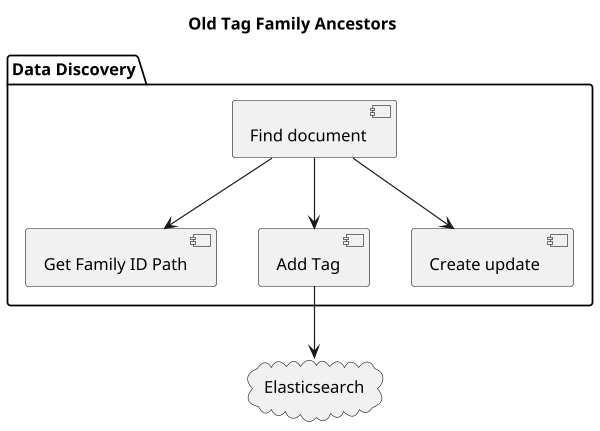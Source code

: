 @startuml
scale 600 width
title Old Tag Family Ancestors

package "Data Discovery" {
    [Find document] --> [Get Family ID Path]
    [Find document] --> [Add Tag]
    [Find document] --> [Create update ]
}

cloud "Elasticsearch" {

}

[Add Tag] --> Elasticsearch

@enduml
